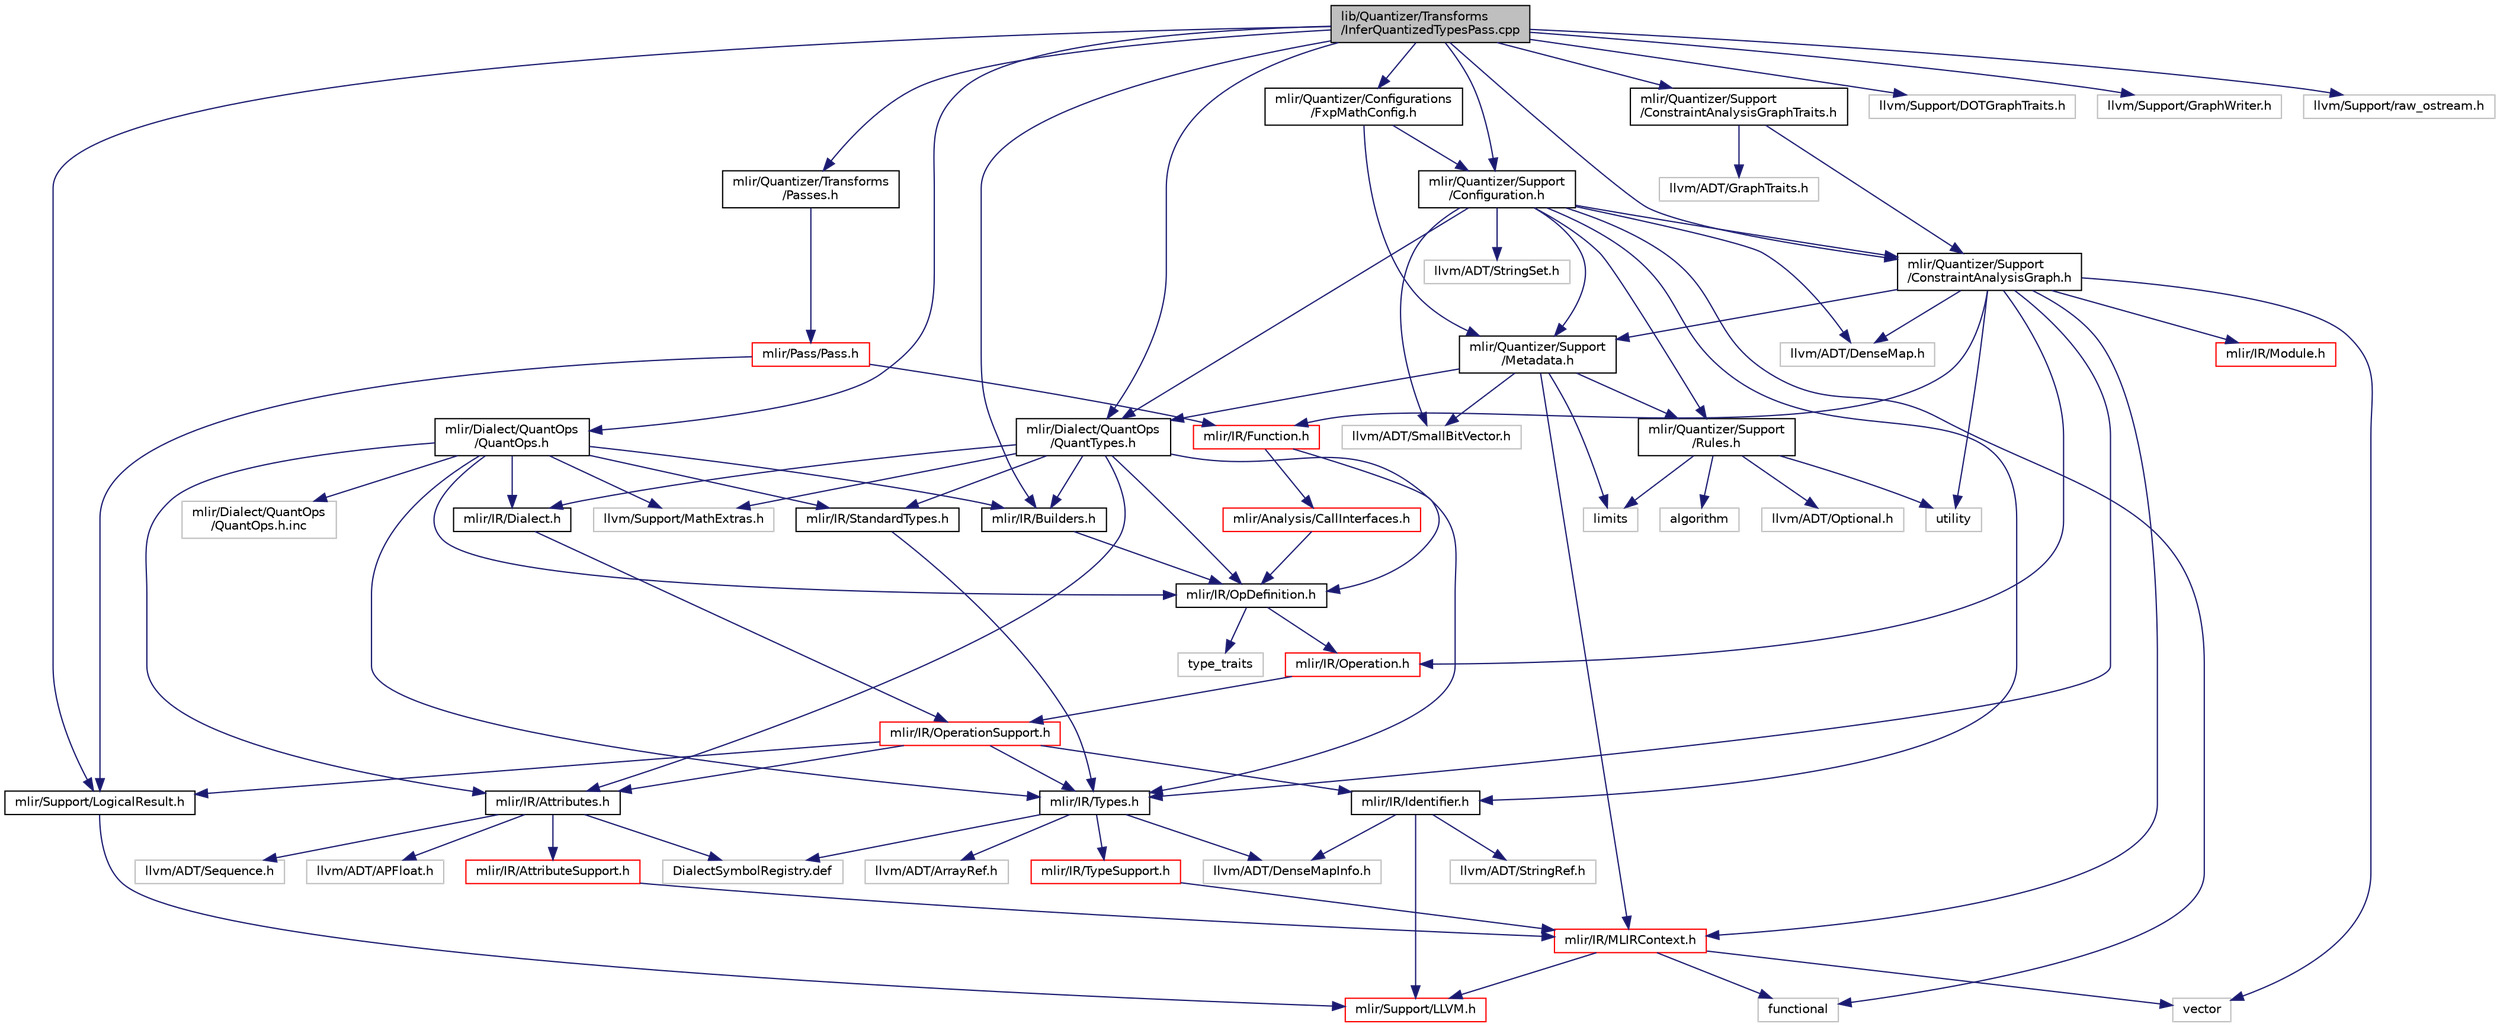 digraph "lib/Quantizer/Transforms/InferQuantizedTypesPass.cpp"
{
  bgcolor="transparent";
  edge [fontname="Helvetica",fontsize="10",labelfontname="Helvetica",labelfontsize="10"];
  node [fontname="Helvetica",fontsize="10",shape=record];
  Node0 [label="lib/Quantizer/Transforms\l/InferQuantizedTypesPass.cpp",height=0.2,width=0.4,color="black", fillcolor="grey75", style="filled", fontcolor="black"];
  Node0 -> Node1 [color="midnightblue",fontsize="10",style="solid",fontname="Helvetica"];
  Node1 [label="mlir/Dialect/QuantOps\l/QuantOps.h",height=0.2,width=0.4,color="black",URL="$QuantOps_8h.html"];
  Node1 -> Node2 [color="midnightblue",fontsize="10",style="solid",fontname="Helvetica"];
  Node2 [label="mlir/IR/Attributes.h",height=0.2,width=0.4,color="black",URL="$Attributes_8h.html"];
  Node2 -> Node3 [color="midnightblue",fontsize="10",style="solid",fontname="Helvetica"];
  Node3 [label="mlir/IR/AttributeSupport.h",height=0.2,width=0.4,color="red",URL="$AttributeSupport_8h.html"];
  Node3 -> Node4 [color="midnightblue",fontsize="10",style="solid",fontname="Helvetica"];
  Node4 [label="mlir/IR/MLIRContext.h",height=0.2,width=0.4,color="red",URL="$MLIRContext_8h.html"];
  Node4 -> Node5 [color="midnightblue",fontsize="10",style="solid",fontname="Helvetica"];
  Node5 [label="mlir/Support/LLVM.h",height=0.2,width=0.4,color="red",URL="$LLVM_8h.html"];
  Node4 -> Node8 [color="midnightblue",fontsize="10",style="solid",fontname="Helvetica"];
  Node8 [label="functional",height=0.2,width=0.4,color="grey75"];
  Node4 -> Node10 [color="midnightblue",fontsize="10",style="solid",fontname="Helvetica"];
  Node10 [label="vector",height=0.2,width=0.4,color="grey75"];
  Node2 -> Node20 [color="midnightblue",fontsize="10",style="solid",fontname="Helvetica"];
  Node20 [label="llvm/ADT/APFloat.h",height=0.2,width=0.4,color="grey75"];
  Node2 -> Node21 [color="midnightblue",fontsize="10",style="solid",fontname="Helvetica"];
  Node21 [label="llvm/ADT/Sequence.h",height=0.2,width=0.4,color="grey75"];
  Node2 -> Node22 [color="midnightblue",fontsize="10",style="solid",fontname="Helvetica"];
  Node22 [label="DialectSymbolRegistry.def",height=0.2,width=0.4,color="grey75"];
  Node1 -> Node23 [color="midnightblue",fontsize="10",style="solid",fontname="Helvetica"];
  Node23 [label="mlir/IR/Builders.h",height=0.2,width=0.4,color="black",URL="$IR_2Builders_8h.html"];
  Node23 -> Node24 [color="midnightblue",fontsize="10",style="solid",fontname="Helvetica"];
  Node24 [label="mlir/IR/OpDefinition.h",height=0.2,width=0.4,color="black",URL="$OpDefinition_8h.html"];
  Node24 -> Node25 [color="midnightblue",fontsize="10",style="solid",fontname="Helvetica"];
  Node25 [label="mlir/IR/Operation.h",height=0.2,width=0.4,color="red",URL="$Operation_8h.html"];
  Node25 -> Node41 [color="midnightblue",fontsize="10",style="solid",fontname="Helvetica"];
  Node41 [label="mlir/IR/OperationSupport.h",height=0.2,width=0.4,color="red",URL="$OperationSupport_8h.html"];
  Node41 -> Node2 [color="midnightblue",fontsize="10",style="solid",fontname="Helvetica"];
  Node41 -> Node42 [color="midnightblue",fontsize="10",style="solid",fontname="Helvetica"];
  Node42 [label="mlir/IR/Identifier.h",height=0.2,width=0.4,color="black",URL="$Identifier_8h.html"];
  Node42 -> Node5 [color="midnightblue",fontsize="10",style="solid",fontname="Helvetica"];
  Node42 -> Node32 [color="midnightblue",fontsize="10",style="solid",fontname="Helvetica"];
  Node32 [label="llvm/ADT/DenseMapInfo.h",height=0.2,width=0.4,color="grey75"];
  Node42 -> Node43 [color="midnightblue",fontsize="10",style="solid",fontname="Helvetica"];
  Node43 [label="llvm/ADT/StringRef.h",height=0.2,width=0.4,color="grey75"];
  Node41 -> Node29 [color="midnightblue",fontsize="10",style="solid",fontname="Helvetica"];
  Node29 [label="mlir/IR/Types.h",height=0.2,width=0.4,color="black",URL="$Types_8h.html"];
  Node29 -> Node30 [color="midnightblue",fontsize="10",style="solid",fontname="Helvetica"];
  Node30 [label="mlir/IR/TypeSupport.h",height=0.2,width=0.4,color="red",URL="$TypeSupport_8h.html"];
  Node30 -> Node4 [color="midnightblue",fontsize="10",style="solid",fontname="Helvetica"];
  Node29 -> Node31 [color="midnightblue",fontsize="10",style="solid",fontname="Helvetica"];
  Node31 [label="llvm/ADT/ArrayRef.h",height=0.2,width=0.4,color="grey75"];
  Node29 -> Node32 [color="midnightblue",fontsize="10",style="solid",fontname="Helvetica"];
  Node29 -> Node22 [color="midnightblue",fontsize="10",style="solid",fontname="Helvetica"];
  Node41 -> Node12 [color="midnightblue",fontsize="10",style="solid",fontname="Helvetica"];
  Node12 [label="mlir/Support/LogicalResult.h",height=0.2,width=0.4,color="black",URL="$LogicalResult_8h.html"];
  Node12 -> Node5 [color="midnightblue",fontsize="10",style="solid",fontname="Helvetica"];
  Node24 -> Node47 [color="midnightblue",fontsize="10",style="solid",fontname="Helvetica"];
  Node47 [label="type_traits",height=0.2,width=0.4,color="grey75"];
  Node1 -> Node48 [color="midnightblue",fontsize="10",style="solid",fontname="Helvetica"];
  Node48 [label="mlir/IR/Dialect.h",height=0.2,width=0.4,color="black",URL="$IR_2Dialect_8h.html"];
  Node48 -> Node41 [color="midnightblue",fontsize="10",style="solid",fontname="Helvetica"];
  Node1 -> Node24 [color="midnightblue",fontsize="10",style="solid",fontname="Helvetica"];
  Node1 -> Node49 [color="midnightblue",fontsize="10",style="solid",fontname="Helvetica"];
  Node49 [label="mlir/IR/StandardTypes.h",height=0.2,width=0.4,color="black",URL="$StandardTypes_8h.html"];
  Node49 -> Node29 [color="midnightblue",fontsize="10",style="solid",fontname="Helvetica"];
  Node1 -> Node29 [color="midnightblue",fontsize="10",style="solid",fontname="Helvetica"];
  Node1 -> Node50 [color="midnightblue",fontsize="10",style="solid",fontname="Helvetica"];
  Node50 [label="llvm/Support/MathExtras.h",height=0.2,width=0.4,color="grey75"];
  Node1 -> Node51 [color="midnightblue",fontsize="10",style="solid",fontname="Helvetica"];
  Node51 [label="mlir/Dialect/QuantOps\l/QuantOps.h.inc",height=0.2,width=0.4,color="grey75"];
  Node0 -> Node52 [color="midnightblue",fontsize="10",style="solid",fontname="Helvetica"];
  Node52 [label="mlir/Dialect/QuantOps\l/QuantTypes.h",height=0.2,width=0.4,color="black",URL="$QuantTypes_8h.html"];
  Node52 -> Node2 [color="midnightblue",fontsize="10",style="solid",fontname="Helvetica"];
  Node52 -> Node23 [color="midnightblue",fontsize="10",style="solid",fontname="Helvetica"];
  Node52 -> Node48 [color="midnightblue",fontsize="10",style="solid",fontname="Helvetica"];
  Node52 -> Node24 [color="midnightblue",fontsize="10",style="solid",fontname="Helvetica"];
  Node52 -> Node49 [color="midnightblue",fontsize="10",style="solid",fontname="Helvetica"];
  Node52 -> Node29 [color="midnightblue",fontsize="10",style="solid",fontname="Helvetica"];
  Node52 -> Node50 [color="midnightblue",fontsize="10",style="solid",fontname="Helvetica"];
  Node0 -> Node23 [color="midnightblue",fontsize="10",style="solid",fontname="Helvetica"];
  Node0 -> Node53 [color="midnightblue",fontsize="10",style="solid",fontname="Helvetica"];
  Node53 [label="mlir/Quantizer/Configurations\l/FxpMathConfig.h",height=0.2,width=0.4,color="black",URL="$FxpMathConfig_8h.html"];
  Node53 -> Node54 [color="midnightblue",fontsize="10",style="solid",fontname="Helvetica"];
  Node54 [label="mlir/Quantizer/Support\l/Configuration.h",height=0.2,width=0.4,color="black",URL="$Configuration_8h.html"];
  Node54 -> Node8 [color="midnightblue",fontsize="10",style="solid",fontname="Helvetica"];
  Node54 -> Node52 [color="midnightblue",fontsize="10",style="solid",fontname="Helvetica"];
  Node54 -> Node42 [color="midnightblue",fontsize="10",style="solid",fontname="Helvetica"];
  Node54 -> Node55 [color="midnightblue",fontsize="10",style="solid",fontname="Helvetica"];
  Node55 [label="mlir/Quantizer/Support\l/ConstraintAnalysisGraph.h",height=0.2,width=0.4,color="black",URL="$ConstraintAnalysisGraph_8h.html"];
  Node55 -> Node56 [color="midnightblue",fontsize="10",style="solid",fontname="Helvetica"];
  Node56 [label="utility",height=0.2,width=0.4,color="grey75"];
  Node55 -> Node10 [color="midnightblue",fontsize="10",style="solid",fontname="Helvetica"];
  Node55 -> Node57 [color="midnightblue",fontsize="10",style="solid",fontname="Helvetica"];
  Node57 [label="mlir/IR/Function.h",height=0.2,width=0.4,color="red",URL="$Function_8h.html"];
  Node57 -> Node58 [color="midnightblue",fontsize="10",style="solid",fontname="Helvetica"];
  Node58 [label="mlir/Analysis/CallInterfaces.h",height=0.2,width=0.4,color="red",URL="$CallInterfaces_8h.html"];
  Node58 -> Node24 [color="midnightblue",fontsize="10",style="solid",fontname="Helvetica"];
  Node57 -> Node24 [color="midnightblue",fontsize="10",style="solid",fontname="Helvetica"];
  Node55 -> Node4 [color="midnightblue",fontsize="10",style="solid",fontname="Helvetica"];
  Node55 -> Node64 [color="midnightblue",fontsize="10",style="solid",fontname="Helvetica"];
  Node64 [label="mlir/IR/Module.h",height=0.2,width=0.4,color="red",URL="$Module_8h.html"];
  Node55 -> Node25 [color="midnightblue",fontsize="10",style="solid",fontname="Helvetica"];
  Node55 -> Node29 [color="midnightblue",fontsize="10",style="solid",fontname="Helvetica"];
  Node55 -> Node65 [color="midnightblue",fontsize="10",style="solid",fontname="Helvetica"];
  Node65 [label="mlir/Quantizer/Support\l/Metadata.h",height=0.2,width=0.4,color="black",URL="$Metadata_8h.html"];
  Node65 -> Node66 [color="midnightblue",fontsize="10",style="solid",fontname="Helvetica"];
  Node66 [label="limits",height=0.2,width=0.4,color="grey75"];
  Node65 -> Node52 [color="midnightblue",fontsize="10",style="solid",fontname="Helvetica"];
  Node65 -> Node4 [color="midnightblue",fontsize="10",style="solid",fontname="Helvetica"];
  Node65 -> Node67 [color="midnightblue",fontsize="10",style="solid",fontname="Helvetica"];
  Node67 [label="mlir/Quantizer/Support\l/Rules.h",height=0.2,width=0.4,color="black",URL="$Rules_8h.html"];
  Node67 -> Node68 [color="midnightblue",fontsize="10",style="solid",fontname="Helvetica"];
  Node68 [label="llvm/ADT/Optional.h",height=0.2,width=0.4,color="grey75"];
  Node67 -> Node69 [color="midnightblue",fontsize="10",style="solid",fontname="Helvetica"];
  Node69 [label="algorithm",height=0.2,width=0.4,color="grey75"];
  Node67 -> Node66 [color="midnightblue",fontsize="10",style="solid",fontname="Helvetica"];
  Node67 -> Node56 [color="midnightblue",fontsize="10",style="solid",fontname="Helvetica"];
  Node65 -> Node70 [color="midnightblue",fontsize="10",style="solid",fontname="Helvetica"];
  Node70 [label="llvm/ADT/SmallBitVector.h",height=0.2,width=0.4,color="grey75"];
  Node55 -> Node16 [color="midnightblue",fontsize="10",style="solid",fontname="Helvetica"];
  Node16 [label="llvm/ADT/DenseMap.h",height=0.2,width=0.4,color="grey75"];
  Node54 -> Node65 [color="midnightblue",fontsize="10",style="solid",fontname="Helvetica"];
  Node54 -> Node67 [color="midnightblue",fontsize="10",style="solid",fontname="Helvetica"];
  Node54 -> Node16 [color="midnightblue",fontsize="10",style="solid",fontname="Helvetica"];
  Node54 -> Node70 [color="midnightblue",fontsize="10",style="solid",fontname="Helvetica"];
  Node54 -> Node71 [color="midnightblue",fontsize="10",style="solid",fontname="Helvetica"];
  Node71 [label="llvm/ADT/StringSet.h",height=0.2,width=0.4,color="grey75"];
  Node53 -> Node65 [color="midnightblue",fontsize="10",style="solid",fontname="Helvetica"];
  Node0 -> Node54 [color="midnightblue",fontsize="10",style="solid",fontname="Helvetica"];
  Node0 -> Node55 [color="midnightblue",fontsize="10",style="solid",fontname="Helvetica"];
  Node0 -> Node72 [color="midnightblue",fontsize="10",style="solid",fontname="Helvetica"];
  Node72 [label="mlir/Quantizer/Support\l/ConstraintAnalysisGraphTraits.h",height=0.2,width=0.4,color="black",URL="$ConstraintAnalysisGraphTraits_8h.html"];
  Node72 -> Node55 [color="midnightblue",fontsize="10",style="solid",fontname="Helvetica"];
  Node72 -> Node73 [color="midnightblue",fontsize="10",style="solid",fontname="Helvetica"];
  Node73 [label="llvm/ADT/GraphTraits.h",height=0.2,width=0.4,color="grey75"];
  Node0 -> Node74 [color="midnightblue",fontsize="10",style="solid",fontname="Helvetica"];
  Node74 [label="mlir/Quantizer/Transforms\l/Passes.h",height=0.2,width=0.4,color="black",URL="$Quantizer_2Transforms_2Passes_8h.html"];
  Node74 -> Node75 [color="midnightblue",fontsize="10",style="solid",fontname="Helvetica"];
  Node75 [label="mlir/Pass/Pass.h",height=0.2,width=0.4,color="red",URL="$Pass_8h.html"];
  Node75 -> Node57 [color="midnightblue",fontsize="10",style="solid",fontname="Helvetica"];
  Node75 -> Node12 [color="midnightblue",fontsize="10",style="solid",fontname="Helvetica"];
  Node0 -> Node12 [color="midnightblue",fontsize="10",style="solid",fontname="Helvetica"];
  Node0 -> Node85 [color="midnightblue",fontsize="10",style="solid",fontname="Helvetica"];
  Node85 [label="llvm/Support/DOTGraphTraits.h",height=0.2,width=0.4,color="grey75"];
  Node0 -> Node86 [color="midnightblue",fontsize="10",style="solid",fontname="Helvetica"];
  Node86 [label="llvm/Support/GraphWriter.h",height=0.2,width=0.4,color="grey75"];
  Node0 -> Node87 [color="midnightblue",fontsize="10",style="solid",fontname="Helvetica"];
  Node87 [label="llvm/Support/raw_ostream.h",height=0.2,width=0.4,color="grey75"];
}
